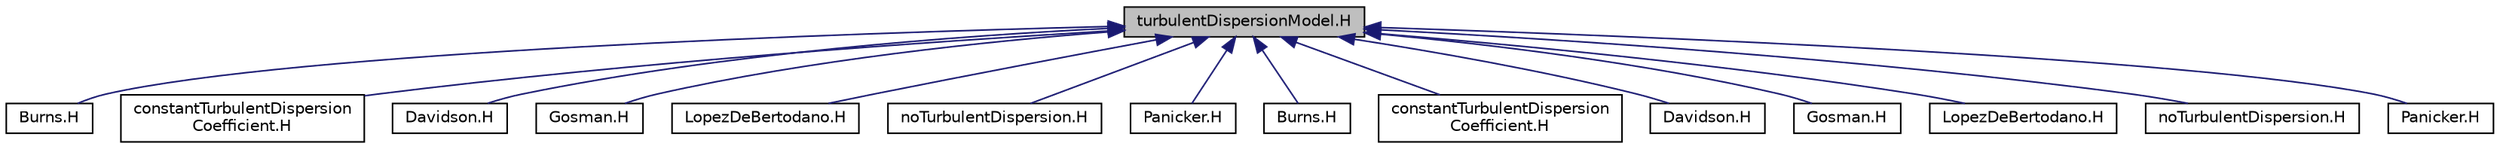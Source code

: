 digraph "turbulentDispersionModel.H"
{
  bgcolor="transparent";
  edge [fontname="Helvetica",fontsize="10",labelfontname="Helvetica",labelfontsize="10"];
  node [fontname="Helvetica",fontsize="10",shape=record];
  Node4 [label="turbulentDispersionModel.H",height=0.2,width=0.4,color="black", fillcolor="grey75", style="filled", fontcolor="black"];
  Node4 -> Node5 [dir="back",color="midnightblue",fontsize="10",style="solid",fontname="Helvetica"];
  Node5 [label="Burns.H",height=0.2,width=0.4,color="black",URL="$a03234.html"];
  Node4 -> Node6 [dir="back",color="midnightblue",fontsize="10",style="solid",fontname="Helvetica"];
  Node6 [label="constantTurbulentDispersion\lCoefficient.H",height=0.2,width=0.4,color="black",URL="$a03270.html"];
  Node4 -> Node7 [dir="back",color="midnightblue",fontsize="10",style="solid",fontname="Helvetica"];
  Node7 [label="Davidson.H",height=0.2,width=0.4,color="black",URL="$a03393.html"];
  Node4 -> Node8 [dir="back",color="midnightblue",fontsize="10",style="solid",fontname="Helvetica"];
  Node8 [label="Gosman.H",height=0.2,width=0.4,color="black",URL="$a03492.html"];
  Node4 -> Node9 [dir="back",color="midnightblue",fontsize="10",style="solid",fontname="Helvetica"];
  Node9 [label="LopezDeBertodano.H",height=0.2,width=0.4,color="black",URL="$a03600.html"];
  Node4 -> Node10 [dir="back",color="midnightblue",fontsize="10",style="solid",fontname="Helvetica"];
  Node10 [label="noTurbulentDispersion.H",height=0.2,width=0.4,color="black",URL="$a03738.html"];
  Node4 -> Node11 [dir="back",color="midnightblue",fontsize="10",style="solid",fontname="Helvetica"];
  Node11 [label="Panicker.H",height=0.2,width=0.4,color="black",URL="$a03798.html"];
  Node4 -> Node12 [dir="back",color="midnightblue",fontsize="10",style="solid",fontname="Helvetica"];
  Node12 [label="Burns.H",height=0.2,width=0.4,color="black",URL="$a03237.html"];
  Node4 -> Node13 [dir="back",color="midnightblue",fontsize="10",style="solid",fontname="Helvetica"];
  Node13 [label="constantTurbulentDispersion\lCoefficient.H",height=0.2,width=0.4,color="black",URL="$a03273.html"];
  Node4 -> Node14 [dir="back",color="midnightblue",fontsize="10",style="solid",fontname="Helvetica"];
  Node14 [label="Davidson.H",height=0.2,width=0.4,color="black",URL="$a03396.html"];
  Node4 -> Node15 [dir="back",color="midnightblue",fontsize="10",style="solid",fontname="Helvetica"];
  Node15 [label="Gosman.H",height=0.2,width=0.4,color="black",URL="$a03495.html"];
  Node4 -> Node16 [dir="back",color="midnightblue",fontsize="10",style="solid",fontname="Helvetica"];
  Node16 [label="LopezDeBertodano.H",height=0.2,width=0.4,color="black",URL="$a03603.html"];
  Node4 -> Node17 [dir="back",color="midnightblue",fontsize="10",style="solid",fontname="Helvetica"];
  Node17 [label="noTurbulentDispersion.H",height=0.2,width=0.4,color="black",URL="$a03741.html"];
  Node4 -> Node18 [dir="back",color="midnightblue",fontsize="10",style="solid",fontname="Helvetica"];
  Node18 [label="Panicker.H",height=0.2,width=0.4,color="black",URL="$a03801.html"];
}
